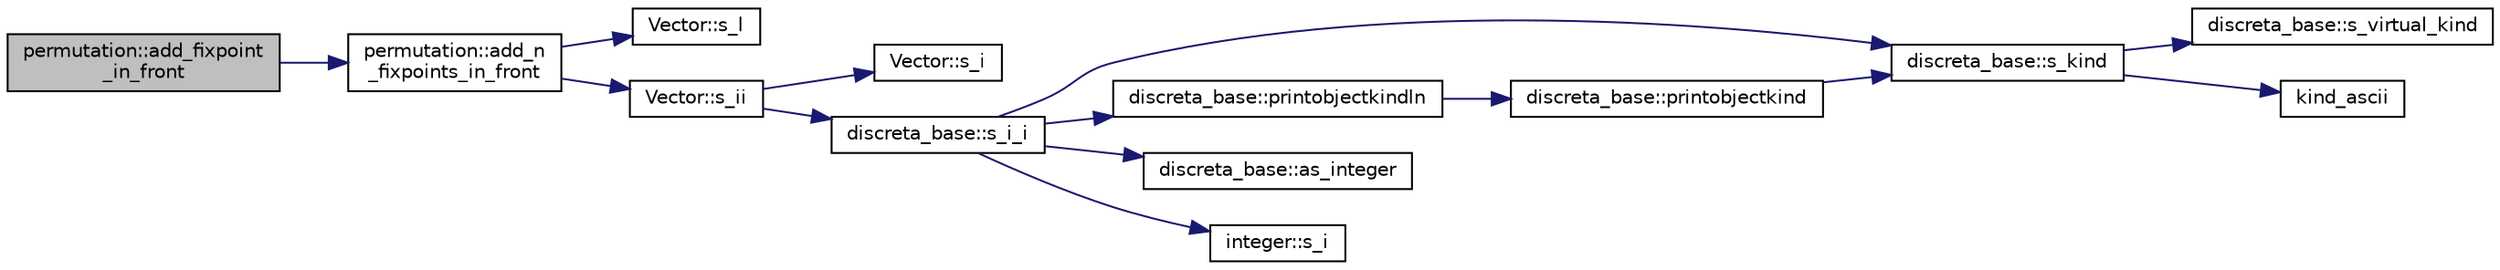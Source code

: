 digraph "permutation::add_fixpoint_in_front"
{
  edge [fontname="Helvetica",fontsize="10",labelfontname="Helvetica",labelfontsize="10"];
  node [fontname="Helvetica",fontsize="10",shape=record];
  rankdir="LR";
  Node373 [label="permutation::add_fixpoint\l_in_front",height=0.2,width=0.4,color="black", fillcolor="grey75", style="filled", fontcolor="black"];
  Node373 -> Node374 [color="midnightblue",fontsize="10",style="solid",fontname="Helvetica"];
  Node374 [label="permutation::add_n\l_fixpoints_in_front",height=0.2,width=0.4,color="black", fillcolor="white", style="filled",URL="$d0/d08/classpermutation.html#a72b61b599c699c4db5d030970bf7534e"];
  Node374 -> Node375 [color="midnightblue",fontsize="10",style="solid",fontname="Helvetica"];
  Node375 [label="Vector::s_l",height=0.2,width=0.4,color="black", fillcolor="white", style="filled",URL="$d5/db2/class_vector.html#ad2dc082288f858d22a528832289e0704"];
  Node374 -> Node376 [color="midnightblue",fontsize="10",style="solid",fontname="Helvetica"];
  Node376 [label="Vector::s_ii",height=0.2,width=0.4,color="black", fillcolor="white", style="filled",URL="$d5/db2/class_vector.html#a75d4942cc7b9794717b4846c10520db8"];
  Node376 -> Node377 [color="midnightblue",fontsize="10",style="solid",fontname="Helvetica"];
  Node377 [label="Vector::s_i",height=0.2,width=0.4,color="black", fillcolor="white", style="filled",URL="$d5/db2/class_vector.html#a1c4fe1752523df8119f70dd550244871"];
  Node376 -> Node378 [color="midnightblue",fontsize="10",style="solid",fontname="Helvetica"];
  Node378 [label="discreta_base::s_i_i",height=0.2,width=0.4,color="black", fillcolor="white", style="filled",URL="$d7/d71/classdiscreta__base.html#aadb92c01fbe69b3034b0214b33fbc735"];
  Node378 -> Node379 [color="midnightblue",fontsize="10",style="solid",fontname="Helvetica"];
  Node379 [label="discreta_base::s_kind",height=0.2,width=0.4,color="black", fillcolor="white", style="filled",URL="$d7/d71/classdiscreta__base.html#a8a830025c74adbbc3362418a7c2ba157"];
  Node379 -> Node380 [color="midnightblue",fontsize="10",style="solid",fontname="Helvetica"];
  Node380 [label="discreta_base::s_virtual_kind",height=0.2,width=0.4,color="black", fillcolor="white", style="filled",URL="$d7/d71/classdiscreta__base.html#a52778a6d6943a468be083d0785d418fb"];
  Node379 -> Node381 [color="midnightblue",fontsize="10",style="solid",fontname="Helvetica"];
  Node381 [label="kind_ascii",height=0.2,width=0.4,color="black", fillcolor="white", style="filled",URL="$d9/d60/discreta_8h.html#ad0ce825a9f29bc6cec27e1b64cfe27bf"];
  Node378 -> Node382 [color="midnightblue",fontsize="10",style="solid",fontname="Helvetica"];
  Node382 [label="discreta_base::printobjectkindln",height=0.2,width=0.4,color="black", fillcolor="white", style="filled",URL="$d7/d71/classdiscreta__base.html#a677ccc8f392ebedde05e453f8cf59559"];
  Node382 -> Node383 [color="midnightblue",fontsize="10",style="solid",fontname="Helvetica"];
  Node383 [label="discreta_base::printobjectkind",height=0.2,width=0.4,color="black", fillcolor="white", style="filled",URL="$d7/d71/classdiscreta__base.html#aa75a1314aa706909b029664944904231"];
  Node383 -> Node379 [color="midnightblue",fontsize="10",style="solid",fontname="Helvetica"];
  Node378 -> Node384 [color="midnightblue",fontsize="10",style="solid",fontname="Helvetica"];
  Node384 [label="discreta_base::as_integer",height=0.2,width=0.4,color="black", fillcolor="white", style="filled",URL="$d7/d71/classdiscreta__base.html#a00d7691eaf874fd283d942692fe8dd26"];
  Node378 -> Node385 [color="midnightblue",fontsize="10",style="solid",fontname="Helvetica"];
  Node385 [label="integer::s_i",height=0.2,width=0.4,color="black", fillcolor="white", style="filled",URL="$d0/de5/classinteger.html#adf28e9f94d4c844adaa950deeb80b904"];
}

